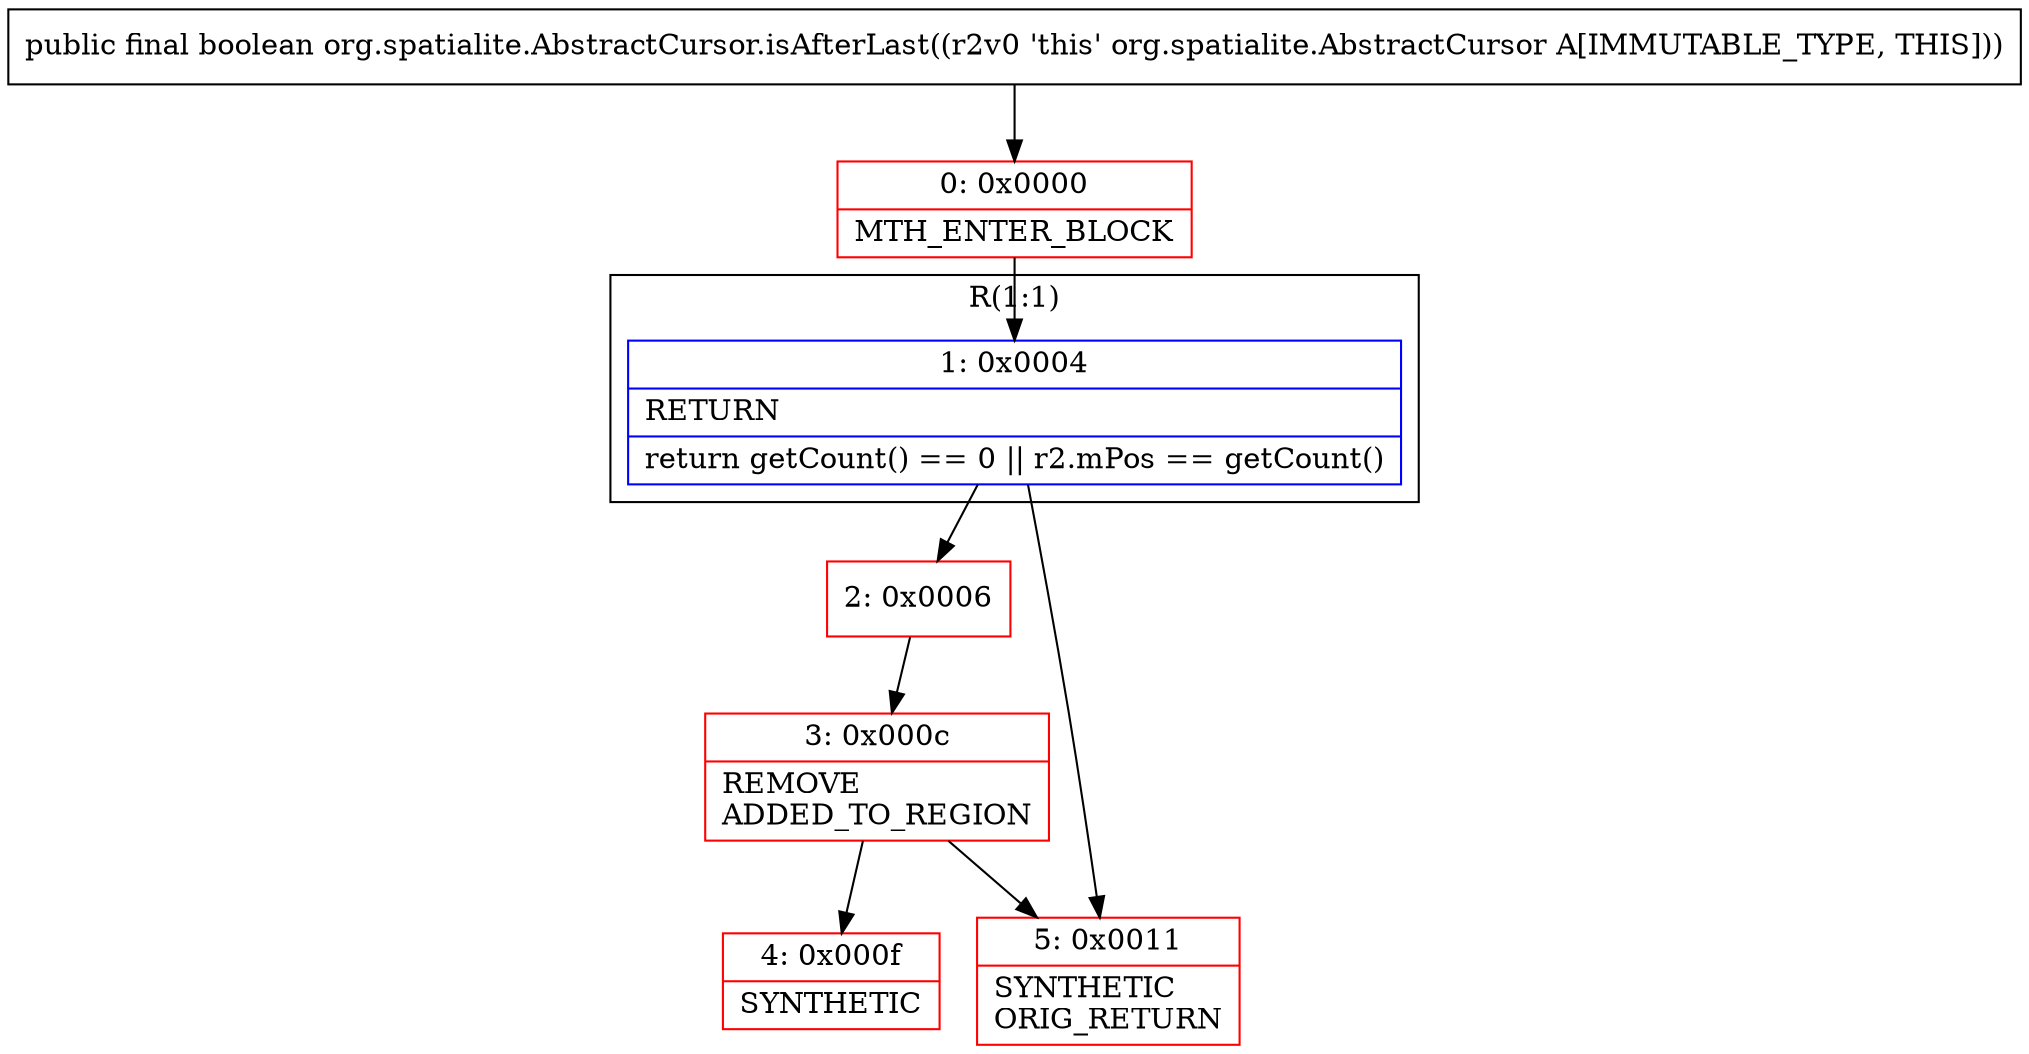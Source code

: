 digraph "CFG fororg.spatialite.AbstractCursor.isAfterLast()Z" {
subgraph cluster_Region_1903569602 {
label = "R(1:1)";
node [shape=record,color=blue];
Node_1 [shape=record,label="{1\:\ 0x0004|RETURN\l|return getCount() == 0 \|\| r2.mPos == getCount()\l}"];
}
Node_0 [shape=record,color=red,label="{0\:\ 0x0000|MTH_ENTER_BLOCK\l}"];
Node_2 [shape=record,color=red,label="{2\:\ 0x0006}"];
Node_3 [shape=record,color=red,label="{3\:\ 0x000c|REMOVE\lADDED_TO_REGION\l}"];
Node_4 [shape=record,color=red,label="{4\:\ 0x000f|SYNTHETIC\l}"];
Node_5 [shape=record,color=red,label="{5\:\ 0x0011|SYNTHETIC\lORIG_RETURN\l}"];
MethodNode[shape=record,label="{public final boolean org.spatialite.AbstractCursor.isAfterLast((r2v0 'this' org.spatialite.AbstractCursor A[IMMUTABLE_TYPE, THIS])) }"];
MethodNode -> Node_0;
Node_1 -> Node_2;
Node_1 -> Node_5;
Node_0 -> Node_1;
Node_2 -> Node_3;
Node_3 -> Node_4;
Node_3 -> Node_5;
}

